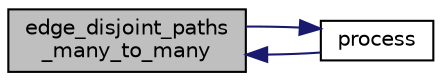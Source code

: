 digraph "edge_disjoint_paths_many_to_many"
{
  edge [fontname="Helvetica",fontsize="10",labelfontname="Helvetica",labelfontsize="10"];
  node [fontname="Helvetica",fontsize="10",shape=record];
  rankdir="LR";
  Node1 [label="edge_disjoint_paths\l_many_to_many",height=0.2,width=0.4,color="black", fillcolor="grey75", style="filled", fontcolor="black"];
  Node1 -> Node2 [dir="back",color="midnightblue",fontsize="10",style="solid",fontname="Helvetica"];
  Node2 [label="process",height=0.2,width=0.4,color="black", fillcolor="white", style="filled",URL="$edge__disjoint__paths_8c.html#ac45e7a7df61c99383b9519fefee40c41"];
  Node2 -> Node1 [dir="back",color="midnightblue",fontsize="10",style="solid",fontname="Helvetica"];
}
